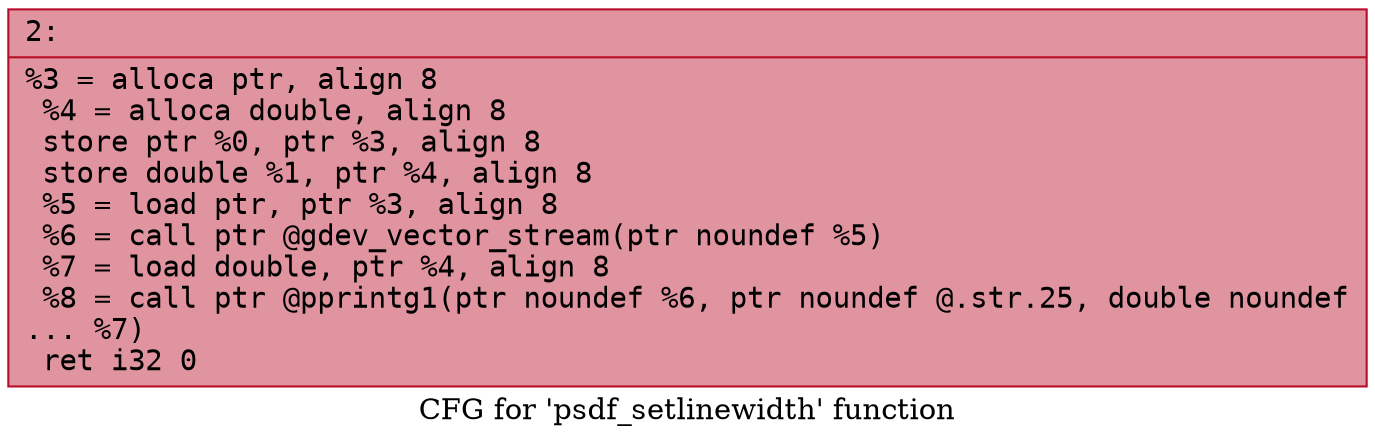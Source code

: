 digraph "CFG for 'psdf_setlinewidth' function" {
	label="CFG for 'psdf_setlinewidth' function";

	Node0x600002168960 [shape=record,color="#b70d28ff", style=filled, fillcolor="#b70d2870" fontname="Courier",label="{2:\l|  %3 = alloca ptr, align 8\l  %4 = alloca double, align 8\l  store ptr %0, ptr %3, align 8\l  store double %1, ptr %4, align 8\l  %5 = load ptr, ptr %3, align 8\l  %6 = call ptr @gdev_vector_stream(ptr noundef %5)\l  %7 = load double, ptr %4, align 8\l  %8 = call ptr @pprintg1(ptr noundef %6, ptr noundef @.str.25, double noundef\l... %7)\l  ret i32 0\l}"];
}
